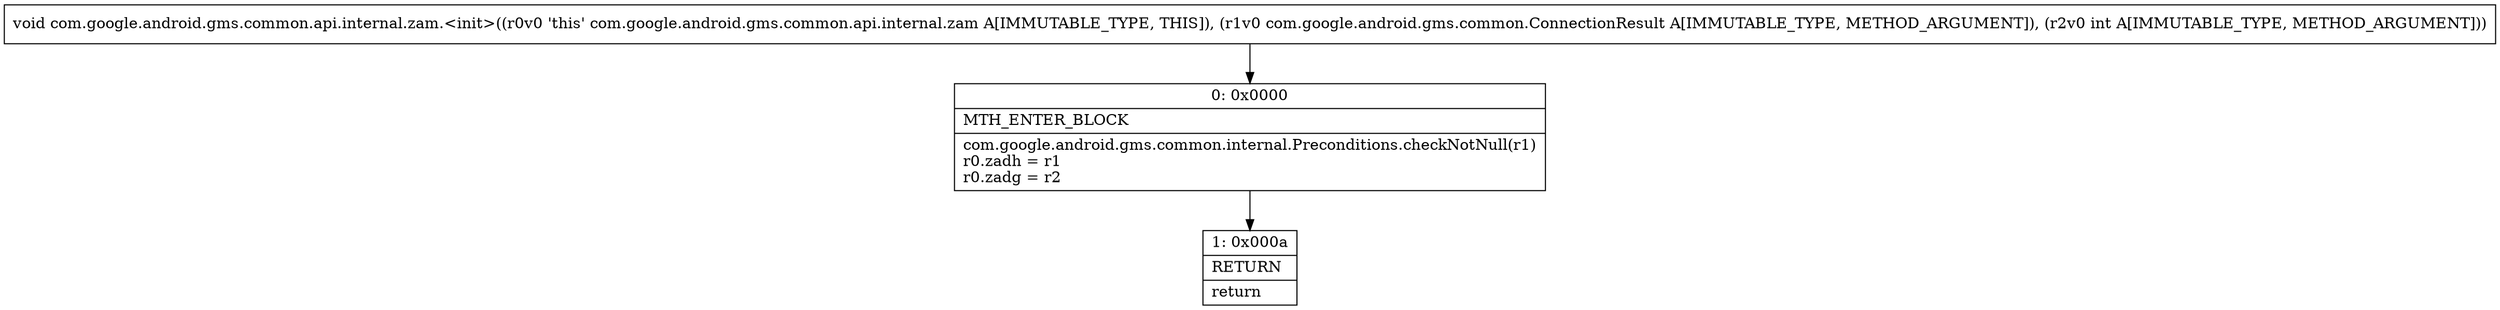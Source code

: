 digraph "CFG forcom.google.android.gms.common.api.internal.zam.\<init\>(Lcom\/google\/android\/gms\/common\/ConnectionResult;I)V" {
Node_0 [shape=record,label="{0\:\ 0x0000|MTH_ENTER_BLOCK\l|com.google.android.gms.common.internal.Preconditions.checkNotNull(r1)\lr0.zadh = r1\lr0.zadg = r2\l}"];
Node_1 [shape=record,label="{1\:\ 0x000a|RETURN\l|return\l}"];
MethodNode[shape=record,label="{void com.google.android.gms.common.api.internal.zam.\<init\>((r0v0 'this' com.google.android.gms.common.api.internal.zam A[IMMUTABLE_TYPE, THIS]), (r1v0 com.google.android.gms.common.ConnectionResult A[IMMUTABLE_TYPE, METHOD_ARGUMENT]), (r2v0 int A[IMMUTABLE_TYPE, METHOD_ARGUMENT])) }"];
MethodNode -> Node_0;
Node_0 -> Node_1;
}


